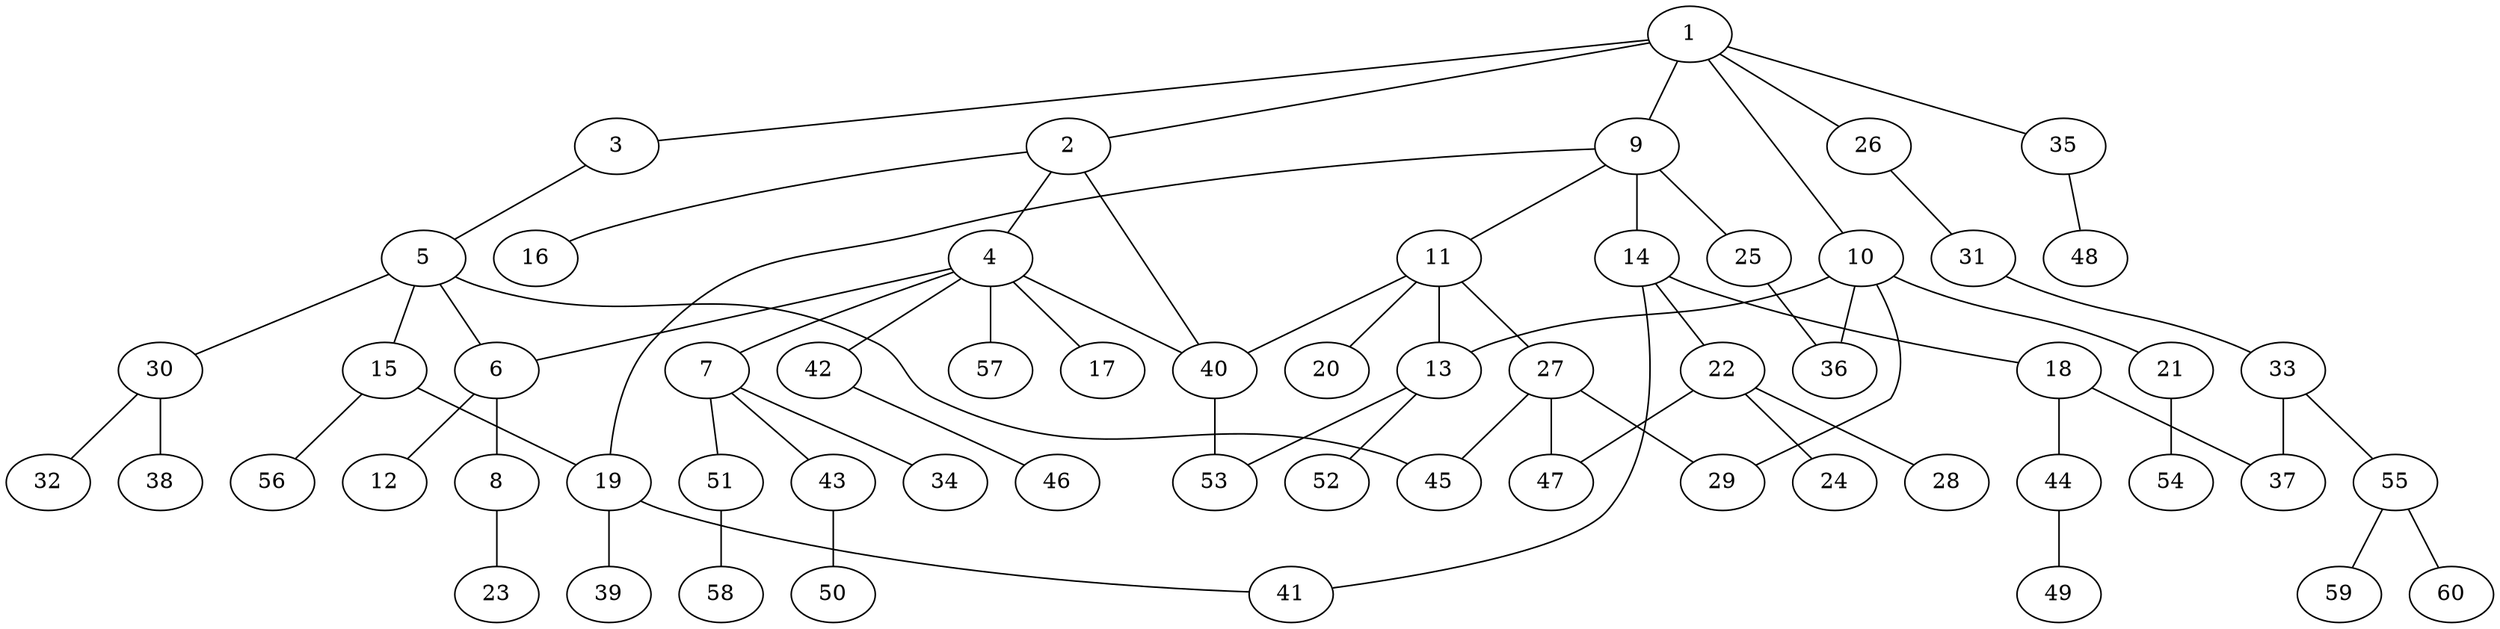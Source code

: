 graph graphname {1--2
1--3
1--9
1--10
1--26
1--35
2--4
2--16
2--40
3--5
4--6
4--7
4--17
4--40
4--42
4--57
5--6
5--15
5--30
5--45
6--8
6--12
7--34
7--43
7--51
8--23
9--11
9--14
9--19
9--25
10--13
10--21
10--29
10--36
11--13
11--20
11--27
11--40
13--52
13--53
14--18
14--22
14--41
15--19
15--56
18--37
18--44
19--39
19--41
21--54
22--24
22--28
22--47
25--36
26--31
27--29
27--45
27--47
30--32
30--38
31--33
33--37
33--55
35--48
40--53
42--46
43--50
44--49
51--58
55--59
55--60
}